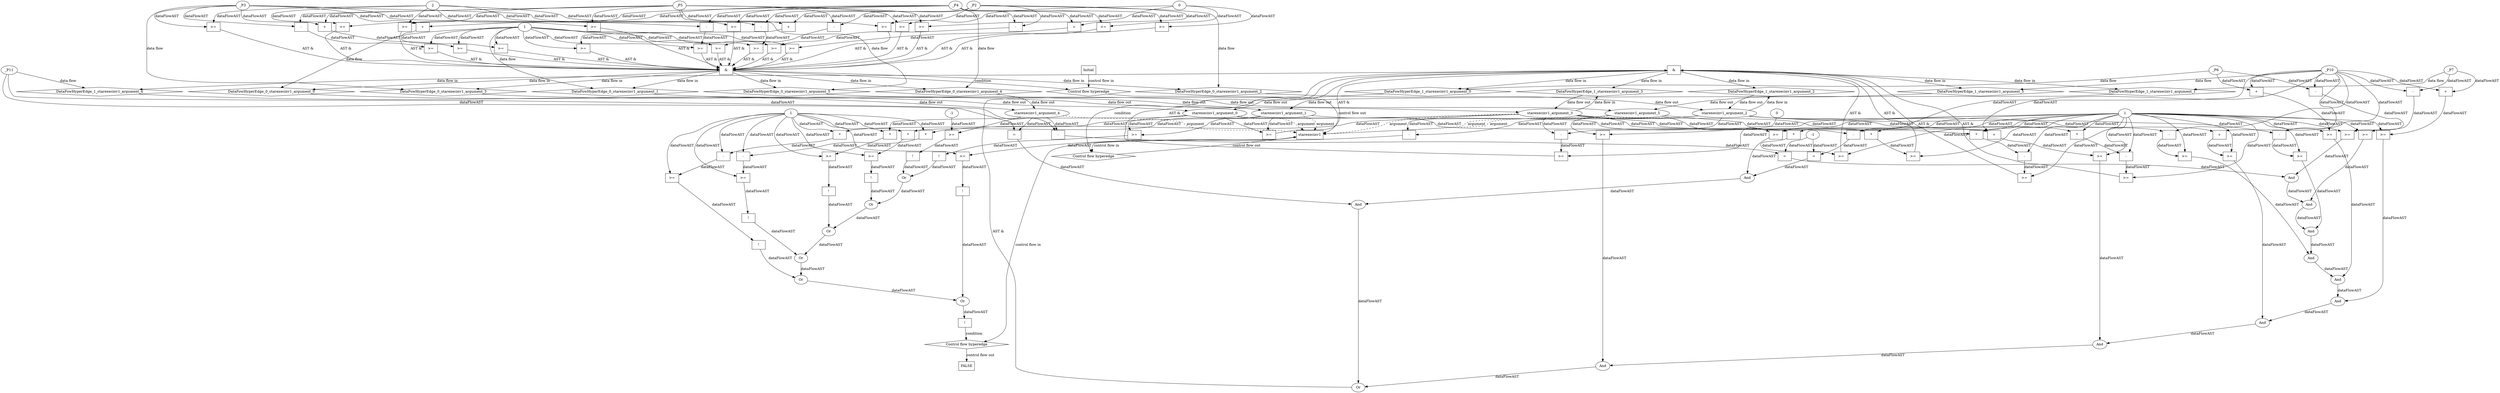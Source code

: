digraph dag {
"starexecinv1" [label="starexecinv1" nodeName="starexecinv1" class=cfn  shape="rect"];
FALSE [label="FALSE" nodeName=FALSE class=cfn  shape="rect"];
Initial [label="Initial" nodeName=Initial class=cfn  shape="rect"];
ControlFowHyperEdge_0 [label="Control flow hyperedge" nodeName=ControlFowHyperEdge_0 class=controlFlowHyperEdge shape="diamond"];
"Initial" -> ControlFowHyperEdge_0 [label="control flow in"]
ControlFowHyperEdge_0 -> "starexecinv1" [label="control flow out"]
ControlFowHyperEdge_1 [label="Control flow hyperedge" nodeName=ControlFowHyperEdge_1 class=controlFlowHyperEdge shape="diamond"];
"starexecinv1" -> ControlFowHyperEdge_1 [label="control flow in"]
ControlFowHyperEdge_1 -> "starexecinv1" [label="control flow out"]
ControlFowHyperEdge_2 [label="Control flow hyperedge" nodeName=ControlFowHyperEdge_2 class=controlFlowHyperEdge shape="diamond"];
"starexecinv1" -> ControlFowHyperEdge_2 [label="control flow in"]
ControlFowHyperEdge_2 -> "FALSE" [label="control flow out"]
"starexecinv1_argument_0" [label="starexecinv1_argument_0" nodeName=argument0 class=argument  head="starexecinv1" shape="oval"];
"starexecinv1_argument_0" -> "starexecinv1"[label="argument" style="dashed"]
"starexecinv1_argument_1" [label="starexecinv1_argument_1" nodeName=argument1 class=argument  head="starexecinv1" shape="oval"];
"starexecinv1_argument_1" -> "starexecinv1"[label="argument" style="dashed"]
"starexecinv1_argument_2" [label="starexecinv1_argument_2" nodeName=argument2 class=argument  head="starexecinv1" shape="oval"];
"starexecinv1_argument_2" -> "starexecinv1"[label="argument" style="dashed"]
"starexecinv1_argument_3" [label="starexecinv1_argument_3" nodeName=argument3 class=argument  head="starexecinv1" shape="oval"];
"starexecinv1_argument_3" -> "starexecinv1"[label="argument" style="dashed"]
"starexecinv1_argument_4" [label="starexecinv1_argument_4" nodeName=argument4 class=argument  head="starexecinv1" shape="oval"];
"starexecinv1_argument_4" -> "starexecinv1"[label="argument" style="dashed"]
"starexecinv1_argument_5" [label="starexecinv1_argument_5" nodeName=argument5 class=argument  head="starexecinv1" shape="oval"];
"starexecinv1_argument_5" -> "starexecinv1"[label="argument" style="dashed"]

"xxxstarexecinv1___Initial_0xxx_and" [label="&" nodeName="xxxstarexecinv1___Initial_0xxx_and" class=Operator shape="rect"];
"xxxstarexecinv1___Initial_0xxxguard12_node_0" [label=">=" nodeName="xxxstarexecinv1___Initial_0xxxguard12_node_0" class=Operator  shape="rect"];
"xxxstarexecinv1___Initial_0xxxdataFlow5_node_0" -> "xxxstarexecinv1___Initial_0xxxguard12_node_0"[label="dataFlowAST"]
"xxxstarexecinv1___Initial_0xxxguard1_node_2" -> "xxxstarexecinv1___Initial_0xxxguard12_node_0"[label="dataFlowAST"]

"xxxstarexecinv1___Initial_0xxxguard12_node_0" -> "xxxstarexecinv1___Initial_0xxx_and" [label="AST &"];
"xxxstarexecinv1___Initial_0xxxguard14_node_0" [label=">=" nodeName="xxxstarexecinv1___Initial_0xxxguard14_node_0" class=Operator  shape="rect"];
"xxxstarexecinv1___Initial_0xxxguard14_node_1" [label="-" nodeName="xxxstarexecinv1___Initial_0xxxguard14_node_1" class= Operator shape="rect"];
"xxxstarexecinv1___Initial_0xxxguard14_node_1" -> "xxxstarexecinv1___Initial_0xxxguard14_node_0"[label="dataFlowAST"]
"xxxstarexecinv1___Initial_0xxxdataFlow_0_node_0" -> "xxxstarexecinv1___Initial_0xxxguard14_node_0"[label="dataFlowAST"]
"xxxstarexecinv1___Initial_0xxxdataFlow1_node_0" -> "xxxstarexecinv1___Initial_0xxxguard14_node_1"[label="dataFlowAST"]
"xxxstarexecinv1___Initial_0xxxdataFlow5_node_0" -> "xxxstarexecinv1___Initial_0xxxguard14_node_1"[label="dataFlowAST"]

"xxxstarexecinv1___Initial_0xxxguard14_node_0" -> "xxxstarexecinv1___Initial_0xxx_and" [label="AST &"];
"xxxstarexecinv1___Initial_0xxxguard6_node_0" [label=">=" nodeName="xxxstarexecinv1___Initial_0xxxguard6_node_0" class=Operator  shape="rect"];
"xxxstarexecinv1___Initial_0xxxdataFlow4_node_0" -> "xxxstarexecinv1___Initial_0xxxguard6_node_0"[label="dataFlowAST"]
"xxxstarexecinv1___Initial_0xxxguard2_node_2" -> "xxxstarexecinv1___Initial_0xxxguard6_node_0"[label="dataFlowAST"]

"xxxstarexecinv1___Initial_0xxxguard6_node_0" -> "xxxstarexecinv1___Initial_0xxx_and" [label="AST &"];
"xxxstarexecinv1___Initial_0xxxguard17_node_0" [label=">=" nodeName="xxxstarexecinv1___Initial_0xxxguard17_node_0" class=Operator  shape="rect"];
"xxxstarexecinv1___Initial_0xxxguard17_node_1" [label="-" nodeName="xxxstarexecinv1___Initial_0xxxguard17_node_1" class= Operator shape="rect"];
"xxxstarexecinv1___Initial_0xxxguard17_node_1" -> "xxxstarexecinv1___Initial_0xxxguard17_node_0"[label="dataFlowAST"]
"xxxstarexecinv1___Initial_0xxxdataFlow_0_node_0" -> "xxxstarexecinv1___Initial_0xxxguard17_node_0"[label="dataFlowAST"]
"xxxstarexecinv1___Initial_0xxxdataFlow5_node_0" -> "xxxstarexecinv1___Initial_0xxxguard17_node_1"[label="dataFlowAST"]
"xxxstarexecinv1___Initial_0xxxdataFlow3_node_0" -> "xxxstarexecinv1___Initial_0xxxguard17_node_1"[label="dataFlowAST"]

"xxxstarexecinv1___Initial_0xxxguard17_node_0" -> "xxxstarexecinv1___Initial_0xxx_and" [label="AST &"];
"xxxstarexecinv1___Initial_0xxxguard10_node_0" [label=">=" nodeName="xxxstarexecinv1___Initial_0xxxguard10_node_0" class=Operator  shape="rect"];
"xxxstarexecinv1___Initial_0xxxdataFlow4_node_0" -> "xxxstarexecinv1___Initial_0xxxguard10_node_0"[label="dataFlowAST"]
"xxxstarexecinv1___Initial_0xxxguard2_node_2" -> "xxxstarexecinv1___Initial_0xxxguard10_node_0"[label="dataFlowAST"]

"xxxstarexecinv1___Initial_0xxxguard10_node_0" -> "xxxstarexecinv1___Initial_0xxx_and" [label="AST &"];
"xxxstarexecinv1___Initial_0xxxguard3_node_0" [label=">=" nodeName="xxxstarexecinv1___Initial_0xxxguard3_node_0" class=Operator  shape="rect"];
"xxxstarexecinv1___Initial_0xxxguard3_node_1" [label="-" nodeName="xxxstarexecinv1___Initial_0xxxguard3_node_1" class= Operator shape="rect"];
"xxxstarexecinv1___Initial_0xxxguard3_node_1" -> "xxxstarexecinv1___Initial_0xxxguard3_node_0"[label="dataFlowAST"]
"xxxstarexecinv1___Initial_0xxxdataFlow_0_node_0" -> "xxxstarexecinv1___Initial_0xxxguard3_node_0"[label="dataFlowAST"]
"xxxstarexecinv1___Initial_0xxxdataFlow4_node_0" -> "xxxstarexecinv1___Initial_0xxxguard3_node_1"[label="dataFlowAST"]
"xxxstarexecinv1___Initial_0xxxdataFlow3_node_0" -> "xxxstarexecinv1___Initial_0xxxguard3_node_1"[label="dataFlowAST"]

"xxxstarexecinv1___Initial_0xxxguard3_node_0" -> "xxxstarexecinv1___Initial_0xxx_and" [label="AST &"];
"xxxstarexecinv1___Initial_0xxxguard5_node_0" [label=">=" nodeName="xxxstarexecinv1___Initial_0xxxguard5_node_0" class=Operator  shape="rect"];
"xxxstarexecinv1___Initial_0xxxdataFlow4_node_0" -> "xxxstarexecinv1___Initial_0xxxguard5_node_0"[label="dataFlowAST"]
"xxxstarexecinv1___Initial_0xxxguard1_node_2" -> "xxxstarexecinv1___Initial_0xxxguard5_node_0"[label="dataFlowAST"]

"xxxstarexecinv1___Initial_0xxxguard5_node_0" -> "xxxstarexecinv1___Initial_0xxx_and" [label="AST &"];
"xxxstarexecinv1___Initial_0xxxguard18_node_0" [label=">=" nodeName="xxxstarexecinv1___Initial_0xxxguard18_node_0" class=Operator  shape="rect"];
"xxxstarexecinv1___Initial_0xxxguard18_node_1" [label="+" nodeName="xxxstarexecinv1___Initial_0xxxguard18_node_1" class= Operator shape="rect"];
"xxxstarexecinv1___Initial_0xxxguard18_node_1" -> "xxxstarexecinv1___Initial_0xxxguard18_node_0"[label="dataFlowAST"]
"xxxstarexecinv1___Initial_0xxxdataFlow_0_node_0" -> "xxxstarexecinv1___Initial_0xxxguard18_node_0"[label="dataFlowAST"]
"xxxstarexecinv1___Initial_0xxxdataFlow1_node_0" -> "xxxstarexecinv1___Initial_0xxxguard18_node_1"[label="dataFlowAST"]
"xxxstarexecinv1___Initial_0xxxdataFlow3_node_0" -> "xxxstarexecinv1___Initial_0xxxguard18_node_1"[label="dataFlowAST"]

"xxxstarexecinv1___Initial_0xxxguard18_node_0" -> "xxxstarexecinv1___Initial_0xxx_and" [label="AST &"];
"xxxstarexecinv1___Initial_0xxxguard9_node_0" [label=">=" nodeName="xxxstarexecinv1___Initial_0xxxguard9_node_0" class=Operator  shape="rect"];
"xxxstarexecinv1___Initial_0xxxguard9_node_1" [label="+" nodeName="xxxstarexecinv1___Initial_0xxxguard9_node_1" class= Operator shape="rect"];
"xxxstarexecinv1___Initial_0xxxguard9_node_1" -> "xxxstarexecinv1___Initial_0xxxguard9_node_0"[label="dataFlowAST"]
"xxxstarexecinv1___Initial_0xxxdataFlow_0_node_0" -> "xxxstarexecinv1___Initial_0xxxguard9_node_0"[label="dataFlowAST"]
"xxxstarexecinv1___Initial_0xxxdataFlow1_node_0" -> "xxxstarexecinv1___Initial_0xxxguard9_node_1"[label="dataFlowAST"]
"xxxstarexecinv1___Initial_0xxxdataFlow5_node_0" -> "xxxstarexecinv1___Initial_0xxxguard9_node_1"[label="dataFlowAST"]

"xxxstarexecinv1___Initial_0xxxguard9_node_0" -> "xxxstarexecinv1___Initial_0xxx_and" [label="AST &"];
"xxxstarexecinv1___Initial_0xxxguard4_node_0" [label=">=" nodeName="xxxstarexecinv1___Initial_0xxxguard4_node_0" class=Operator  shape="rect"];
"xxxstarexecinv1___Initial_0xxxdataFlow1_node_0" -> "xxxstarexecinv1___Initial_0xxxguard4_node_0"[label="dataFlowAST"]
"xxxstarexecinv1___Initial_0xxxguard1_node_2" -> "xxxstarexecinv1___Initial_0xxxguard4_node_0"[label="dataFlowAST"]

"xxxstarexecinv1___Initial_0xxxguard4_node_0" -> "xxxstarexecinv1___Initial_0xxx_and" [label="AST &"];
"xxxstarexecinv1___Initial_0xxxguard16_node_0" [label=">=" nodeName="xxxstarexecinv1___Initial_0xxxguard16_node_0" class=Operator  shape="rect"];
"xxxstarexecinv1___Initial_0xxxguard16_node_1" [label="-" nodeName="xxxstarexecinv1___Initial_0xxxguard16_node_1" class= Operator shape="rect"];
"xxxstarexecinv1___Initial_0xxxguard16_node_1" -> "xxxstarexecinv1___Initial_0xxxguard16_node_0"[label="dataFlowAST"]
"xxxstarexecinv1___Initial_0xxxdataFlow_0_node_0" -> "xxxstarexecinv1___Initial_0xxxguard16_node_0"[label="dataFlowAST"]
"xxxstarexecinv1___Initial_0xxxdataFlow4_node_0" -> "xxxstarexecinv1___Initial_0xxxguard16_node_1"[label="dataFlowAST"]
"xxxstarexecinv1___Initial_0xxxdataFlow5_node_0" -> "xxxstarexecinv1___Initial_0xxxguard16_node_1"[label="dataFlowAST"]

"xxxstarexecinv1___Initial_0xxxguard16_node_0" -> "xxxstarexecinv1___Initial_0xxx_and" [label="AST &"];
"xxxstarexecinv1___Initial_0xxxguard11_node_0" [label=">=" nodeName="xxxstarexecinv1___Initial_0xxxguard11_node_0" class=Operator  shape="rect"];
"xxxstarexecinv1___Initial_0xxxguard11_node_1" [label="-" nodeName="xxxstarexecinv1___Initial_0xxxguard11_node_1" class= Operator shape="rect"];
"xxxstarexecinv1___Initial_0xxxguard11_node_1" -> "xxxstarexecinv1___Initial_0xxxguard11_node_0"[label="dataFlowAST"]
"xxxstarexecinv1___Initial_0xxxdataFlow_0_node_0" -> "xxxstarexecinv1___Initial_0xxxguard11_node_0"[label="dataFlowAST"]
"xxxstarexecinv1___Initial_0xxxdataFlow1_node_0" -> "xxxstarexecinv1___Initial_0xxxguard11_node_1"[label="dataFlowAST"]
"xxxstarexecinv1___Initial_0xxxdataFlow3_node_0" -> "xxxstarexecinv1___Initial_0xxxguard11_node_1"[label="dataFlowAST"]

"xxxstarexecinv1___Initial_0xxxguard11_node_0" -> "xxxstarexecinv1___Initial_0xxx_and" [label="AST &"];
"xxxstarexecinv1___Initial_0xxxguard1_node_0" [label=">=" nodeName="xxxstarexecinv1___Initial_0xxxguard1_node_0" class=Operator  shape="rect"];
"xxxstarexecinv1___Initial_0xxxguard1_node_2" [label="2" nodeName="xxxstarexecinv1___Initial_0xxxguard1_node_2" class=Literal ];
"xxxstarexecinv1___Initial_0xxxdataFlow4_node_0" -> "xxxstarexecinv1___Initial_0xxxguard1_node_0"[label="dataFlowAST"]
"xxxstarexecinv1___Initial_0xxxguard1_node_2" -> "xxxstarexecinv1___Initial_0xxxguard1_node_0"[label="dataFlowAST"]

"xxxstarexecinv1___Initial_0xxxguard1_node_0" -> "xxxstarexecinv1___Initial_0xxx_and" [label="AST &"];
"xxxstarexecinv1___Initial_0xxxguard15_node_0" [label=">=" nodeName="xxxstarexecinv1___Initial_0xxxguard15_node_0" class=Operator  shape="rect"];
"xxxstarexecinv1___Initial_0xxxguard15_node_1" [label="+" nodeName="xxxstarexecinv1___Initial_0xxxguard15_node_1" class= Operator shape="rect"];
"xxxstarexecinv1___Initial_0xxxguard15_node_1" -> "xxxstarexecinv1___Initial_0xxxguard15_node_0"[label="dataFlowAST"]
"xxxstarexecinv1___Initial_0xxxdataFlow_0_node_0" -> "xxxstarexecinv1___Initial_0xxxguard15_node_0"[label="dataFlowAST"]
"xxxstarexecinv1___Initial_0xxxdataFlow4_node_0" -> "xxxstarexecinv1___Initial_0xxxguard15_node_1"[label="dataFlowAST"]
"xxxstarexecinv1___Initial_0xxxdataFlow5_node_0" -> "xxxstarexecinv1___Initial_0xxxguard15_node_1"[label="dataFlowAST"]

"xxxstarexecinv1___Initial_0xxxguard15_node_0" -> "xxxstarexecinv1___Initial_0xxx_and" [label="AST &"];
"xxxstarexecinv1___Initial_0xxxguard13_node_0" [label=">=" nodeName="xxxstarexecinv1___Initial_0xxxguard13_node_0" class=Operator  shape="rect"];
"xxxstarexecinv1___Initial_0xxxdataFlow1_node_0" -> "xxxstarexecinv1___Initial_0xxxguard13_node_0"[label="dataFlowAST"]
"xxxstarexecinv1___Initial_0xxxguard2_node_2" -> "xxxstarexecinv1___Initial_0xxxguard13_node_0"[label="dataFlowAST"]

"xxxstarexecinv1___Initial_0xxxguard13_node_0" -> "xxxstarexecinv1___Initial_0xxx_and" [label="AST &"];
"xxxstarexecinv1___Initial_0xxxguard_0_node_0" [label=">=" nodeName="xxxstarexecinv1___Initial_0xxxguard_0_node_0" class=Operator  shape="rect"];
"xxxstarexecinv1___Initial_0xxxguard_0_node_1" [label="+" nodeName="xxxstarexecinv1___Initial_0xxxguard_0_node_1" class= Operator shape="rect"];
"xxxstarexecinv1___Initial_0xxxguard_0_node_1" -> "xxxstarexecinv1___Initial_0xxxguard_0_node_0"[label="dataFlowAST"]
"xxxstarexecinv1___Initial_0xxxdataFlow_0_node_0" -> "xxxstarexecinv1___Initial_0xxxguard_0_node_0"[label="dataFlowAST"]
"xxxstarexecinv1___Initial_0xxxdataFlow4_node_0" -> "xxxstarexecinv1___Initial_0xxxguard_0_node_1"[label="dataFlowAST"]
"xxxstarexecinv1___Initial_0xxxdataFlow3_node_0" -> "xxxstarexecinv1___Initial_0xxxguard_0_node_1"[label="dataFlowAST"]

"xxxstarexecinv1___Initial_0xxxguard_0_node_0" -> "xxxstarexecinv1___Initial_0xxx_and" [label="AST &"];
"xxxstarexecinv1___Initial_0xxxguard7_node_0" [label=">=" nodeName="xxxstarexecinv1___Initial_0xxxguard7_node_0" class=Operator  shape="rect"];
"xxxstarexecinv1___Initial_0xxxdataFlow1_node_0" -> "xxxstarexecinv1___Initial_0xxxguard7_node_0"[label="dataFlowAST"]
"xxxstarexecinv1___Initial_0xxxguard1_node_2" -> "xxxstarexecinv1___Initial_0xxxguard7_node_0"[label="dataFlowAST"]

"xxxstarexecinv1___Initial_0xxxguard7_node_0" -> "xxxstarexecinv1___Initial_0xxx_and" [label="AST &"];
"xxxstarexecinv1___Initial_0xxxguard2_node_0" [label=">=" nodeName="xxxstarexecinv1___Initial_0xxxguard2_node_0" class=Operator  shape="rect"];
"xxxstarexecinv1___Initial_0xxxguard2_node_2" [label="0" nodeName="xxxstarexecinv1___Initial_0xxxguard2_node_2" class=Literal ];
"xxxstarexecinv1___Initial_0xxxdataFlow1_node_0" -> "xxxstarexecinv1___Initial_0xxxguard2_node_0"[label="dataFlowAST"]
"xxxstarexecinv1___Initial_0xxxguard2_node_2" -> "xxxstarexecinv1___Initial_0xxxguard2_node_0"[label="dataFlowAST"]

"xxxstarexecinv1___Initial_0xxxguard2_node_0" -> "xxxstarexecinv1___Initial_0xxx_and" [label="AST &"];
"xxxstarexecinv1___Initial_0xxxguard8_node_0" [label=">=" nodeName="xxxstarexecinv1___Initial_0xxxguard8_node_0" class=Operator  shape="rect"];
"xxxstarexecinv1___Initial_0xxxdataFlow3_node_0" -> "xxxstarexecinv1___Initial_0xxxguard8_node_0"[label="dataFlowAST"]
"xxxstarexecinv1___Initial_0xxxguard1_node_2" -> "xxxstarexecinv1___Initial_0xxxguard8_node_0"[label="dataFlowAST"]

"xxxstarexecinv1___Initial_0xxxguard8_node_0" -> "xxxstarexecinv1___Initial_0xxx_and" [label="AST &"];
"xxxstarexecinv1___Initial_0xxx_and" -> "ControlFowHyperEdge_0" [label="condition"];
"xxxstarexecinv1___Initial_0xxxdataFlow_0_node_0" [label="1" nodeName="xxxstarexecinv1___Initial_0xxxdataFlow_0_node_0" class=Literal ];

"xxxstarexecinv1___Initial_0xxxdataFlow_0_node_0" -> "DataFowHyperEdge_0_starexecinv1_argument_0" [label="data flow"];
"xxxstarexecinv1___Initial_0xxxdataFlow1_node_0" [label="_P5" nodeName="xxxstarexecinv1___Initial_0xxxdataFlow1_node_0" class=Constant ];

"xxxstarexecinv1___Initial_0xxxdataFlow1_node_0" -> "DataFowHyperEdge_0_starexecinv1_argument_5" [label="data flow"];

"xxxstarexecinv1___Initial_0xxxdataFlow_0_node_0" -> "DataFowHyperEdge_0_starexecinv1_argument_1" [label="data flow"];
"xxxstarexecinv1___Initial_0xxxdataFlow3_node_0" [label="_P2" nodeName="xxxstarexecinv1___Initial_0xxxdataFlow3_node_0" class=Constant ];

"xxxstarexecinv1___Initial_0xxxdataFlow3_node_0" -> "DataFowHyperEdge_0_starexecinv1_argument_2" [label="data flow"];
"xxxstarexecinv1___Initial_0xxxdataFlow4_node_0" [label="_P4" nodeName="xxxstarexecinv1___Initial_0xxxdataFlow4_node_0" class=Constant ];

"xxxstarexecinv1___Initial_0xxxdataFlow4_node_0" -> "DataFowHyperEdge_0_starexecinv1_argument_4" [label="data flow"];
"xxxstarexecinv1___Initial_0xxxdataFlow5_node_0" [label="_P3" nodeName="xxxstarexecinv1___Initial_0xxxdataFlow5_node_0" class=Constant ];

"xxxstarexecinv1___Initial_0xxxdataFlow5_node_0" -> "DataFowHyperEdge_0_starexecinv1_argument_3" [label="data flow"];
"xxxstarexecinv1___starexecinv1_1xxx_and" [label="&" nodeName="xxxstarexecinv1___starexecinv1_1xxx_and" class=Operator shape="rect"];
"xxxstarexecinv1___starexecinv1_1xxxguard6_node_0" [label=">=" nodeName="xxxstarexecinv1___starexecinv1_1xxxguard6_node_0" class=Operator  shape="rect"];
"xxxstarexecinv1___starexecinv1_1xxxguard6_node_1" [label="*" nodeName="xxxstarexecinv1___starexecinv1_1xxxguard6_node_1" class=Operator  shape="rect"];
"xxxstarexecinv1___starexecinv1_1xxxguard_0_node_3" [label="1" nodeName="xxxstarexecinv1___starexecinv1_1xxxguard_0_node_3" class=Coeff ];
"xxxstarexecinv1___starexecinv1_1xxxguard6_node_1" -> "xxxstarexecinv1___starexecinv1_1xxxguard6_node_0"[label="dataFlowAST"]
"xxxstarexecinv1___starexecinv1_1xxxguard_0_node_3" -> "xxxstarexecinv1___starexecinv1_1xxxguard6_node_0"[label="dataFlowAST"]
"xxxstarexecinv1___starexecinv1_1xxxguard_0_node_3" -> "xxxstarexecinv1___starexecinv1_1xxxguard6_node_1"[label="dataFlowAST"]
"starexecinv1_argument_1" -> "xxxstarexecinv1___starexecinv1_1xxxguard6_node_1"[label="dataFlowAST"]

"xxxstarexecinv1___starexecinv1_1xxxguard6_node_0" -> "xxxstarexecinv1___starexecinv1_1xxx_and" [label="AST &"];
"xxxstarexecinv1___starexecinv1_1xxxguard_0_node_0" [label=">=" nodeName="xxxstarexecinv1___starexecinv1_1xxxguard_0_node_0" class=Operator  shape="rect"];
"xxxstarexecinv1___starexecinv1_1xxxguard_0_node_1" [label="-" nodeName="xxxstarexecinv1___starexecinv1_1xxxguard_0_node_1" class= Operator shape="rect"];
"xxxstarexecinv1___starexecinv1_1xxxguard_0_node_2" [label="*" nodeName="xxxstarexecinv1___starexecinv1_1xxxguard_0_node_2" class=Operator  shape="rect"];
"xxxstarexecinv1___starexecinv1_1xxxguard_0_node_3" [label="1" nodeName="xxxstarexecinv1___starexecinv1_1xxxguard_0_node_3" class=Coeff ];
"xxxstarexecinv1___starexecinv1_1xxxguard_0_node_3" [label="1" nodeName="xxxstarexecinv1___starexecinv1_1xxxguard_0_node_3" class=Literal ];
"xxxstarexecinv1___starexecinv1_1xxxguard_0_node_1" -> "xxxstarexecinv1___starexecinv1_1xxxguard_0_node_0"[label="dataFlowAST"]
"xxxstarexecinv1___starexecinv1_1xxxguard_0_node_3" -> "xxxstarexecinv1___starexecinv1_1xxxguard_0_node_0"[label="dataFlowAST"]
"xxxstarexecinv1___starexecinv1_1xxxguard_0_node_2" -> "xxxstarexecinv1___starexecinv1_1xxxguard_0_node_1"[label="dataFlowAST"]
"xxxstarexecinv1___starexecinv1_1xxxguard_0_node_3" -> "xxxstarexecinv1___starexecinv1_1xxxguard_0_node_1"[label="dataFlowAST"]
"xxxstarexecinv1___starexecinv1_1xxxguard_0_node_3" -> "xxxstarexecinv1___starexecinv1_1xxxguard_0_node_2"[label="dataFlowAST"]
"starexecinv1_argument_2" -> "xxxstarexecinv1___starexecinv1_1xxxguard_0_node_2"[label="dataFlowAST"]

"xxxstarexecinv1___starexecinv1_1xxxguard_0_node_0" -> "xxxstarexecinv1___starexecinv1_1xxx_and" [label="AST &"];
"xxxstarexecinv1___starexecinv1_1xxxguard1_node_0" [label=">=" nodeName="xxxstarexecinv1___starexecinv1_1xxxguard1_node_0" class=Operator  shape="rect"];
"xxxstarexecinv1___starexecinv1_1xxxguard1_node_1" [label="-" nodeName="xxxstarexecinv1___starexecinv1_1xxxguard1_node_1" class= Operator shape="rect"];
"xxxstarexecinv1___starexecinv1_1xxxguard1_node_2" [label="*" nodeName="xxxstarexecinv1___starexecinv1_1xxxguard1_node_2" class=Operator  shape="rect"];
"xxxstarexecinv1___starexecinv1_1xxxguard_0_node_3" [label="1" nodeName="xxxstarexecinv1___starexecinv1_1xxxguard_0_node_3" class=Coeff ];
"xxxstarexecinv1___starexecinv1_1xxxguard1_node_1" -> "xxxstarexecinv1___starexecinv1_1xxxguard1_node_0"[label="dataFlowAST"]
"xxxstarexecinv1___starexecinv1_1xxxguard_0_node_3" -> "xxxstarexecinv1___starexecinv1_1xxxguard1_node_0"[label="dataFlowAST"]
"xxxstarexecinv1___starexecinv1_1xxxguard1_node_2" -> "xxxstarexecinv1___starexecinv1_1xxxguard1_node_1"[label="dataFlowAST"]
"xxxstarexecinv1___starexecinv1_1xxxguard_0_node_3" -> "xxxstarexecinv1___starexecinv1_1xxxguard1_node_1"[label="dataFlowAST"]
"xxxstarexecinv1___starexecinv1_1xxxguard_0_node_3" -> "xxxstarexecinv1___starexecinv1_1xxxguard1_node_2"[label="dataFlowAST"]
"starexecinv1_argument_3" -> "xxxstarexecinv1___starexecinv1_1xxxguard1_node_2"[label="dataFlowAST"]

"xxxstarexecinv1___starexecinv1_1xxxguard1_node_0" -> "xxxstarexecinv1___starexecinv1_1xxx_and" [label="AST &"];
"xxxstarexecinv1___starexecinv1_1xxxguard5_node_0" [label=">=" nodeName="xxxstarexecinv1___starexecinv1_1xxxguard5_node_0" class=Operator  shape="rect"];
"xxxstarexecinv1___starexecinv1_1xxxguard5_node_1" [label="-" nodeName="xxxstarexecinv1___starexecinv1_1xxxguard5_node_1" class= Operator shape="rect"];
"xxxstarexecinv1___starexecinv1_1xxxguard5_node_1" -> "xxxstarexecinv1___starexecinv1_1xxxguard5_node_0"[label="dataFlowAST"]
"xxxstarexecinv1___starexecinv1_1xxxguard_0_node_3" -> "xxxstarexecinv1___starexecinv1_1xxxguard5_node_0"[label="dataFlowAST"]
"starexecinv1_argument_3" -> "xxxstarexecinv1___starexecinv1_1xxxguard5_node_1"[label="dataFlowAST"]
"starexecinv1_argument_2" -> "xxxstarexecinv1___starexecinv1_1xxxguard5_node_1"[label="dataFlowAST"]

"xxxstarexecinv1___starexecinv1_1xxxguard5_node_0" -> "xxxstarexecinv1___starexecinv1_1xxx_and" [label="AST &"];
"xxxstarexecinv1___starexecinv1_1xxxguard2_node_0" [label=">=" nodeName="xxxstarexecinv1___starexecinv1_1xxxguard2_node_0" class=Operator  shape="rect"];
"xxxstarexecinv1___starexecinv1_1xxxguard2_node_1" [label="*" nodeName="xxxstarexecinv1___starexecinv1_1xxxguard2_node_1" class=Operator  shape="rect"];
"xxxstarexecinv1___starexecinv1_1xxxguard_0_node_3" [label="1" nodeName="xxxstarexecinv1___starexecinv1_1xxxguard_0_node_3" class=Coeff ];
"xxxstarexecinv1___starexecinv1_1xxxguard2_node_1" -> "xxxstarexecinv1___starexecinv1_1xxxguard2_node_0"[label="dataFlowAST"]
"xxxstarexecinv1___starexecinv1_1xxxguard_0_node_3" -> "xxxstarexecinv1___starexecinv1_1xxxguard2_node_0"[label="dataFlowAST"]
"xxxstarexecinv1___starexecinv1_1xxxguard_0_node_3" -> "xxxstarexecinv1___starexecinv1_1xxxguard2_node_1"[label="dataFlowAST"]
"starexecinv1_argument_0" -> "xxxstarexecinv1___starexecinv1_1xxxguard2_node_1"[label="dataFlowAST"]

"xxxstarexecinv1___starexecinv1_1xxxguard2_node_0" -> "xxxstarexecinv1___starexecinv1_1xxx_and" [label="AST &"];
"xxxstarexecinv1___starexecinv1_1xxxguard4_node_0" [label="Or" nodeName="xxxstarexecinv1___starexecinv1_1xxxguard4_node_0" class=Operator ];
"xxxstarexecinv1___starexecinv1_1xxxguard4_node_1" [label="And" nodeName="xxxstarexecinv1___starexecinv1_1xxxguard4_node_1" class=Operator ];
"xxxstarexecinv1___starexecinv1_1xxxguard4_node_2" [label="And" nodeName="xxxstarexecinv1___starexecinv1_1xxxguard4_node_2" class=Operator ];
"xxxstarexecinv1___starexecinv1_1xxxguard4_node_3" [label="=" nodeName="xxxstarexecinv1___starexecinv1_1xxxguard4_node_3" class=Operator  shape="rect"];
"xxxstarexecinv1___starexecinv1_1xxxguard4_node_4" [label="-" nodeName="xxxstarexecinv1___starexecinv1_1xxxguard4_node_4" class= Operator shape="rect"];
"xxxstarexecinv1___starexecinv1_1xxxguard4_node_7" [label="-1" nodeName="xxxstarexecinv1___starexecinv1_1xxxguard4_node_7" class=Literal ];
"xxxstarexecinv1___starexecinv1_1xxxguard4_node_8" [label=">=" nodeName="xxxstarexecinv1___starexecinv1_1xxxguard4_node_8" class=Operator  shape="rect"];
"xxxstarexecinv1___starexecinv1_1xxxguard4_node_11" [label="=" nodeName="xxxstarexecinv1___starexecinv1_1xxxguard4_node_11" class=Operator  shape="rect"];
"xxxstarexecinv1___starexecinv1_1xxxguard4_node_14" [label="And" nodeName="xxxstarexecinv1___starexecinv1_1xxxguard4_node_14" class=Operator ];
"xxxstarexecinv1___starexecinv1_1xxxguard4_node_15" [label="And" nodeName="xxxstarexecinv1___starexecinv1_1xxxguard4_node_15" class=Operator ];
"xxxstarexecinv1___starexecinv1_1xxxguard4_node_16" [label="And" nodeName="xxxstarexecinv1___starexecinv1_1xxxguard4_node_16" class=Operator ];
"xxxstarexecinv1___starexecinv1_1xxxguard4_node_17" [label="And" nodeName="xxxstarexecinv1___starexecinv1_1xxxguard4_node_17" class=Operator ];
"xxxstarexecinv1___starexecinv1_1xxxguard4_node_18" [label="And" nodeName="xxxstarexecinv1___starexecinv1_1xxxguard4_node_18" class=Operator ];
"xxxstarexecinv1___starexecinv1_1xxxguard4_node_19" [label="And" nodeName="xxxstarexecinv1___starexecinv1_1xxxguard4_node_19" class=Operator ];
"xxxstarexecinv1___starexecinv1_1xxxguard4_node_20" [label="And" nodeName="xxxstarexecinv1___starexecinv1_1xxxguard4_node_20" class=Operator ];
"xxxstarexecinv1___starexecinv1_1xxxguard4_node_21" [label="And" nodeName="xxxstarexecinv1___starexecinv1_1xxxguard4_node_21" class=Operator ];
"xxxstarexecinv1___starexecinv1_1xxxguard4_node_22" [label="And" nodeName="xxxstarexecinv1___starexecinv1_1xxxguard4_node_22" class=Operator ];
"xxxstarexecinv1___starexecinv1_1xxxguard4_node_23" [label="=" nodeName="xxxstarexecinv1___starexecinv1_1xxxguard4_node_23" class=Operator  shape="rect"];
"xxxstarexecinv1___starexecinv1_1xxxguard4_node_24" [label="-" nodeName="xxxstarexecinv1___starexecinv1_1xxxguard4_node_24" class= Operator shape="rect"];
"xxxstarexecinv1___starexecinv1_1xxxguard4_node_28" [label=">=" nodeName="xxxstarexecinv1___starexecinv1_1xxxguard4_node_28" class=Operator  shape="rect"];
"xxxstarexecinv1___starexecinv1_1xxxguard4_node_29" [label="-" nodeName="xxxstarexecinv1___starexecinv1_1xxxguard4_node_29" class= Operator shape="rect"];
"xxxstarexecinv1___starexecinv1_1xxxguard4_node_33" [label=">=" nodeName="xxxstarexecinv1___starexecinv1_1xxxguard4_node_33" class=Operator  shape="rect"];
"xxxstarexecinv1___starexecinv1_1xxxguard4_node_34" [label="-" nodeName="xxxstarexecinv1___starexecinv1_1xxxguard4_node_34" class= Operator shape="rect"];
"xxxstarexecinv1___starexecinv1_1xxxguard4_node_38" [label=">=" nodeName="xxxstarexecinv1___starexecinv1_1xxxguard4_node_38" class=Operator  shape="rect"];
"xxxstarexecinv1___starexecinv1_1xxxguard4_node_39" [label="-" nodeName="xxxstarexecinv1___starexecinv1_1xxxguard4_node_39" class= Operator shape="rect"];
"xxxstarexecinv1___starexecinv1_1xxxguard4_node_43" [label=">=" nodeName="xxxstarexecinv1___starexecinv1_1xxxguard4_node_43" class=Operator  shape="rect"];
"xxxstarexecinv1___starexecinv1_1xxxguard4_node_44" [label="-" nodeName="xxxstarexecinv1___starexecinv1_1xxxguard4_node_44" class= Operator shape="rect"];
"xxxstarexecinv1___starexecinv1_1xxxguard4_node_48" [label=">=" nodeName="xxxstarexecinv1___starexecinv1_1xxxguard4_node_48" class=Operator  shape="rect"];
"xxxstarexecinv1___starexecinv1_1xxxguard4_node_49" [label="+" nodeName="xxxstarexecinv1___starexecinv1_1xxxguard4_node_49" class= Operator shape="rect"];
"xxxstarexecinv1___starexecinv1_1xxxguard4_node_53" [label=">=" nodeName="xxxstarexecinv1___starexecinv1_1xxxguard4_node_53" class=Operator  shape="rect"];
"xxxstarexecinv1___starexecinv1_1xxxguard4_node_54" [label="+" nodeName="xxxstarexecinv1___starexecinv1_1xxxguard4_node_54" class= Operator shape="rect"];
"xxxstarexecinv1___starexecinv1_1xxxguard4_node_58" [label=">=" nodeName="xxxstarexecinv1___starexecinv1_1xxxguard4_node_58" class=Operator  shape="rect"];
"xxxstarexecinv1___starexecinv1_1xxxguard4_node_59" [label="+" nodeName="xxxstarexecinv1___starexecinv1_1xxxguard4_node_59" class= Operator shape="rect"];
"xxxstarexecinv1___starexecinv1_1xxxguard4_node_63" [label=">=" nodeName="xxxstarexecinv1___starexecinv1_1xxxguard4_node_63" class=Operator  shape="rect"];
"xxxstarexecinv1___starexecinv1_1xxxguard4_node_64" [label="+" nodeName="xxxstarexecinv1___starexecinv1_1xxxguard4_node_64" class= Operator shape="rect"];
"xxxstarexecinv1___starexecinv1_1xxxguard4_node_68" [label=">=" nodeName="xxxstarexecinv1___starexecinv1_1xxxguard4_node_68" class=Operator  shape="rect"];
"xxxstarexecinv1___starexecinv1_1xxxguard4_node_69" [label="0" nodeName="xxxstarexecinv1___starexecinv1_1xxxguard4_node_69" class=Literal ];
"xxxstarexecinv1___starexecinv1_1xxxguard4_node_1" -> "xxxstarexecinv1___starexecinv1_1xxxguard4_node_0"[label="dataFlowAST"]
"xxxstarexecinv1___starexecinv1_1xxxguard4_node_14" -> "xxxstarexecinv1___starexecinv1_1xxxguard4_node_0"[label="dataFlowAST"]
"xxxstarexecinv1___starexecinv1_1xxxguard4_node_2" -> "xxxstarexecinv1___starexecinv1_1xxxguard4_node_1"[label="dataFlowAST"]
"xxxstarexecinv1___starexecinv1_1xxxguard4_node_11" -> "xxxstarexecinv1___starexecinv1_1xxxguard4_node_1"[label="dataFlowAST"]
"xxxstarexecinv1___starexecinv1_1xxxguard4_node_3" -> "xxxstarexecinv1___starexecinv1_1xxxguard4_node_2"[label="dataFlowAST"]
"xxxstarexecinv1___starexecinv1_1xxxguard4_node_8" -> "xxxstarexecinv1___starexecinv1_1xxxguard4_node_2"[label="dataFlowAST"]
"xxxstarexecinv1___starexecinv1_1xxxguard4_node_4" -> "xxxstarexecinv1___starexecinv1_1xxxguard4_node_3"[label="dataFlowAST"]
"xxxstarexecinv1___starexecinv1_1xxxguard4_node_7" -> "xxxstarexecinv1___starexecinv1_1xxxguard4_node_3"[label="dataFlowAST"]
"xxxstarexecinv1___starexecinv1_1xxxdataFlow3_node_0" -> "xxxstarexecinv1___starexecinv1_1xxxguard4_node_4"[label="dataFlowAST"]
"starexecinv1_argument_5" -> "xxxstarexecinv1___starexecinv1_1xxxguard4_node_4"[label="dataFlowAST"]
"starexecinv1_argument_5" -> "xxxstarexecinv1___starexecinv1_1xxxguard4_node_8"[label="dataFlowAST"]
"xxxstarexecinv1___starexecinv1_1xxxguard_0_node_3" -> "xxxstarexecinv1___starexecinv1_1xxxguard4_node_8"[label="dataFlowAST"]
"xxxstarexecinv1___starexecinv1_1xxxdataFlow2_node_0" -> "xxxstarexecinv1___starexecinv1_1xxxguard4_node_11"[label="dataFlowAST"]
"starexecinv1_argument_4" -> "xxxstarexecinv1___starexecinv1_1xxxguard4_node_11"[label="dataFlowAST"]
"xxxstarexecinv1___starexecinv1_1xxxguard4_node_15" -> "xxxstarexecinv1___starexecinv1_1xxxguard4_node_14"[label="dataFlowAST"]
"xxxstarexecinv1___starexecinv1_1xxxguard4_node_68" -> "xxxstarexecinv1___starexecinv1_1xxxguard4_node_14"[label="dataFlowAST"]
"xxxstarexecinv1___starexecinv1_1xxxguard4_node_16" -> "xxxstarexecinv1___starexecinv1_1xxxguard4_node_15"[label="dataFlowAST"]
"xxxstarexecinv1___starexecinv1_1xxxguard4_node_63" -> "xxxstarexecinv1___starexecinv1_1xxxguard4_node_15"[label="dataFlowAST"]
"xxxstarexecinv1___starexecinv1_1xxxguard4_node_17" -> "xxxstarexecinv1___starexecinv1_1xxxguard4_node_16"[label="dataFlowAST"]
"xxxstarexecinv1___starexecinv1_1xxxguard4_node_58" -> "xxxstarexecinv1___starexecinv1_1xxxguard4_node_16"[label="dataFlowAST"]
"xxxstarexecinv1___starexecinv1_1xxxguard4_node_18" -> "xxxstarexecinv1___starexecinv1_1xxxguard4_node_17"[label="dataFlowAST"]
"xxxstarexecinv1___starexecinv1_1xxxguard4_node_53" -> "xxxstarexecinv1___starexecinv1_1xxxguard4_node_17"[label="dataFlowAST"]
"xxxstarexecinv1___starexecinv1_1xxxguard4_node_19" -> "xxxstarexecinv1___starexecinv1_1xxxguard4_node_18"[label="dataFlowAST"]
"xxxstarexecinv1___starexecinv1_1xxxguard4_node_48" -> "xxxstarexecinv1___starexecinv1_1xxxguard4_node_18"[label="dataFlowAST"]
"xxxstarexecinv1___starexecinv1_1xxxguard4_node_20" -> "xxxstarexecinv1___starexecinv1_1xxxguard4_node_19"[label="dataFlowAST"]
"xxxstarexecinv1___starexecinv1_1xxxguard4_node_43" -> "xxxstarexecinv1___starexecinv1_1xxxguard4_node_19"[label="dataFlowAST"]
"xxxstarexecinv1___starexecinv1_1xxxguard4_node_21" -> "xxxstarexecinv1___starexecinv1_1xxxguard4_node_20"[label="dataFlowAST"]
"xxxstarexecinv1___starexecinv1_1xxxguard4_node_38" -> "xxxstarexecinv1___starexecinv1_1xxxguard4_node_20"[label="dataFlowAST"]
"xxxstarexecinv1___starexecinv1_1xxxguard4_node_22" -> "xxxstarexecinv1___starexecinv1_1xxxguard4_node_21"[label="dataFlowAST"]
"xxxstarexecinv1___starexecinv1_1xxxguard4_node_33" -> "xxxstarexecinv1___starexecinv1_1xxxguard4_node_21"[label="dataFlowAST"]
"xxxstarexecinv1___starexecinv1_1xxxguard4_node_23" -> "xxxstarexecinv1___starexecinv1_1xxxguard4_node_22"[label="dataFlowAST"]
"xxxstarexecinv1___starexecinv1_1xxxguard4_node_28" -> "xxxstarexecinv1___starexecinv1_1xxxguard4_node_22"[label="dataFlowAST"]
"xxxstarexecinv1___starexecinv1_1xxxguard4_node_24" -> "xxxstarexecinv1___starexecinv1_1xxxguard4_node_23"[label="dataFlowAST"]
"xxxstarexecinv1___starexecinv1_1xxxguard4_node_7" -> "xxxstarexecinv1___starexecinv1_1xxxguard4_node_23"[label="dataFlowAST"]
"xxxstarexecinv1___starexecinv1_1xxxdataFlow2_node_0" -> "xxxstarexecinv1___starexecinv1_1xxxguard4_node_24"[label="dataFlowAST"]
"starexecinv1_argument_4" -> "xxxstarexecinv1___starexecinv1_1xxxguard4_node_24"[label="dataFlowAST"]
"xxxstarexecinv1___starexecinv1_1xxxguard4_node_29" -> "xxxstarexecinv1___starexecinv1_1xxxguard4_node_28"[label="dataFlowAST"]
"xxxstarexecinv1___starexecinv1_1xxxguard_0_node_3" -> "xxxstarexecinv1___starexecinv1_1xxxguard4_node_28"[label="dataFlowAST"]
"xxxstarexecinv1___starexecinv1_1xxxdataFlow3_node_0" -> "xxxstarexecinv1___starexecinv1_1xxxguard4_node_29"[label="dataFlowAST"]
"xxxstarexecinv1___starexecinv1_1xxxdataFlow_0_node_0" -> "xxxstarexecinv1___starexecinv1_1xxxguard4_node_29"[label="dataFlowAST"]
"xxxstarexecinv1___starexecinv1_1xxxguard4_node_34" -> "xxxstarexecinv1___starexecinv1_1xxxguard4_node_33"[label="dataFlowAST"]
"xxxstarexecinv1___starexecinv1_1xxxguard_0_node_3" -> "xxxstarexecinv1___starexecinv1_1xxxguard4_node_33"[label="dataFlowAST"]
"xxxstarexecinv1___starexecinv1_1xxxdataFlow3_node_0" -> "xxxstarexecinv1___starexecinv1_1xxxguard4_node_34"[label="dataFlowAST"]
"xxxstarexecinv1___starexecinv1_1xxxdataFlow1_node_0" -> "xxxstarexecinv1___starexecinv1_1xxxguard4_node_34"[label="dataFlowAST"]
"xxxstarexecinv1___starexecinv1_1xxxguard4_node_39" -> "xxxstarexecinv1___starexecinv1_1xxxguard4_node_38"[label="dataFlowAST"]
"xxxstarexecinv1___starexecinv1_1xxxguard_0_node_3" -> "xxxstarexecinv1___starexecinv1_1xxxguard4_node_38"[label="dataFlowAST"]
"xxxstarexecinv1___starexecinv1_1xxxdataFlow3_node_0" -> "xxxstarexecinv1___starexecinv1_1xxxguard4_node_39"[label="dataFlowAST"]
"starexecinv1_argument_2" -> "xxxstarexecinv1___starexecinv1_1xxxguard4_node_39"[label="dataFlowAST"]
"xxxstarexecinv1___starexecinv1_1xxxguard4_node_44" -> "xxxstarexecinv1___starexecinv1_1xxxguard4_node_43"[label="dataFlowAST"]
"xxxstarexecinv1___starexecinv1_1xxxguard_0_node_3" -> "xxxstarexecinv1___starexecinv1_1xxxguard4_node_43"[label="dataFlowAST"]
"xxxstarexecinv1___starexecinv1_1xxxdataFlow3_node_0" -> "xxxstarexecinv1___starexecinv1_1xxxguard4_node_44"[label="dataFlowAST"]
"starexecinv1_argument_3" -> "xxxstarexecinv1___starexecinv1_1xxxguard4_node_44"[label="dataFlowAST"]
"xxxstarexecinv1___starexecinv1_1xxxguard4_node_49" -> "xxxstarexecinv1___starexecinv1_1xxxguard4_node_48"[label="dataFlowAST"]
"xxxstarexecinv1___starexecinv1_1xxxguard_0_node_3" -> "xxxstarexecinv1___starexecinv1_1xxxguard4_node_48"[label="dataFlowAST"]
"xxxstarexecinv1___starexecinv1_1xxxdataFlow3_node_0" -> "xxxstarexecinv1___starexecinv1_1xxxguard4_node_49"[label="dataFlowAST"]
"xxxstarexecinv1___starexecinv1_1xxxdataFlow_0_node_0" -> "xxxstarexecinv1___starexecinv1_1xxxguard4_node_49"[label="dataFlowAST"]
"xxxstarexecinv1___starexecinv1_1xxxguard4_node_54" -> "xxxstarexecinv1___starexecinv1_1xxxguard4_node_53"[label="dataFlowAST"]
"xxxstarexecinv1___starexecinv1_1xxxguard_0_node_3" -> "xxxstarexecinv1___starexecinv1_1xxxguard4_node_53"[label="dataFlowAST"]
"xxxstarexecinv1___starexecinv1_1xxxdataFlow3_node_0" -> "xxxstarexecinv1___starexecinv1_1xxxguard4_node_54"[label="dataFlowAST"]
"xxxstarexecinv1___starexecinv1_1xxxdataFlow1_node_0" -> "xxxstarexecinv1___starexecinv1_1xxxguard4_node_54"[label="dataFlowAST"]
"xxxstarexecinv1___starexecinv1_1xxxguard4_node_59" -> "xxxstarexecinv1___starexecinv1_1xxxguard4_node_58"[label="dataFlowAST"]
"xxxstarexecinv1___starexecinv1_1xxxguard_0_node_3" -> "xxxstarexecinv1___starexecinv1_1xxxguard4_node_58"[label="dataFlowAST"]
"xxxstarexecinv1___starexecinv1_1xxxdataFlow3_node_0" -> "xxxstarexecinv1___starexecinv1_1xxxguard4_node_59"[label="dataFlowAST"]
"starexecinv1_argument_2" -> "xxxstarexecinv1___starexecinv1_1xxxguard4_node_59"[label="dataFlowAST"]
"xxxstarexecinv1___starexecinv1_1xxxguard4_node_64" -> "xxxstarexecinv1___starexecinv1_1xxxguard4_node_63"[label="dataFlowAST"]
"xxxstarexecinv1___starexecinv1_1xxxguard_0_node_3" -> "xxxstarexecinv1___starexecinv1_1xxxguard4_node_63"[label="dataFlowAST"]
"xxxstarexecinv1___starexecinv1_1xxxdataFlow3_node_0" -> "xxxstarexecinv1___starexecinv1_1xxxguard4_node_64"[label="dataFlowAST"]
"starexecinv1_argument_3" -> "xxxstarexecinv1___starexecinv1_1xxxguard4_node_64"[label="dataFlowAST"]
"xxxstarexecinv1___starexecinv1_1xxxguard4_node_69" -> "xxxstarexecinv1___starexecinv1_1xxxguard4_node_68"[label="dataFlowAST"]
"starexecinv1_argument_5" -> "xxxstarexecinv1___starexecinv1_1xxxguard4_node_68"[label="dataFlowAST"]

"xxxstarexecinv1___starexecinv1_1xxxguard4_node_0" -> "xxxstarexecinv1___starexecinv1_1xxx_and" [label="AST &"];
"xxxstarexecinv1___starexecinv1_1xxxguard3_node_0" [label=">=" nodeName="xxxstarexecinv1___starexecinv1_1xxxguard3_node_0" class=Operator  shape="rect"];
"starexecinv1_argument_0" -> "xxxstarexecinv1___starexecinv1_1xxxguard3_node_0"[label="dataFlowAST"]
"starexecinv1_argument_1" -> "xxxstarexecinv1___starexecinv1_1xxxguard3_node_0"[label="dataFlowAST"]

"xxxstarexecinv1___starexecinv1_1xxxguard3_node_0" -> "xxxstarexecinv1___starexecinv1_1xxx_and" [label="AST &"];
"xxxstarexecinv1___starexecinv1_1xxx_and" -> "ControlFowHyperEdge_1" [label="condition"];
"xxxstarexecinv1___starexecinv1_1xxxdataFlow_0_node_0" [label="_P6" nodeName="xxxstarexecinv1___starexecinv1_1xxxdataFlow_0_node_0" class=Constant ];

"xxxstarexecinv1___starexecinv1_1xxxdataFlow_0_node_0" -> "DataFowHyperEdge_1_starexecinv1_argument_0" [label="data flow"];
"xxxstarexecinv1___starexecinv1_1xxxdataFlow1_node_0" [label="_P7" nodeName="xxxstarexecinv1___starexecinv1_1xxxdataFlow1_node_0" class=Constant ];

"xxxstarexecinv1___starexecinv1_1xxxdataFlow1_node_0" -> "DataFowHyperEdge_1_starexecinv1_argument_1" [label="data flow"];
"xxxstarexecinv1___starexecinv1_1xxxdataFlow2_node_0" [label="_P11" nodeName="xxxstarexecinv1___starexecinv1_1xxxdataFlow2_node_0" class=Constant ];

"xxxstarexecinv1___starexecinv1_1xxxdataFlow2_node_0" -> "DataFowHyperEdge_1_starexecinv1_argument_4" [label="data flow"];
"xxxstarexecinv1___starexecinv1_1xxxdataFlow3_node_0" [label="_P10" nodeName="xxxstarexecinv1___starexecinv1_1xxxdataFlow3_node_0" class=Constant ];

"xxxstarexecinv1___starexecinv1_1xxxdataFlow3_node_0" -> "DataFowHyperEdge_1_starexecinv1_argument_5" [label="data flow"];
"xxxFALSE___starexecinv1_2xxxguard_0_node_0" [label="!" nodeName="xxxFALSE___starexecinv1_2xxxguard_0_node_0" class=Operator shape="rect"];
"xxxFALSE___starexecinv1_2xxxguard_0_node_1" [label="Or" nodeName="xxxFALSE___starexecinv1_2xxxguard_0_node_1" class=Operator ];
"xxxFALSE___starexecinv1_2xxxguard_0_node_2" [label="Or" nodeName="xxxFALSE___starexecinv1_2xxxguard_0_node_2" class=Operator ];
"xxxFALSE___starexecinv1_2xxxguard_0_node_3" [label="Or" nodeName="xxxFALSE___starexecinv1_2xxxguard_0_node_3" class=Operator ];
"xxxFALSE___starexecinv1_2xxxguard_0_node_4" [label="Or" nodeName="xxxFALSE___starexecinv1_2xxxguard_0_node_4" class=Operator ];
"xxxFALSE___starexecinv1_2xxxguard_0_node_5" [label="Or" nodeName="xxxFALSE___starexecinv1_2xxxguard_0_node_5" class=Operator ];
"xxxFALSE___starexecinv1_2xxxguard_0_node_6" [label="Or" nodeName="xxxFALSE___starexecinv1_2xxxguard_0_node_6" class=Operator ];
"xxxFALSE___starexecinv1_2xxxguard_0_node_7" [label="!" nodeName="xxxFALSE___starexecinv1_2xxxguard_0_node_7" class=Operator shape="rect"];
"xxxFALSE___starexecinv1_2xxxguard_0_node_8" [label=">=" nodeName="xxxFALSE___starexecinv1_2xxxguard_0_node_8" class=Operator  shape="rect"];
"xxxFALSE___starexecinv1_2xxxguard_0_node_11" [label="!" nodeName="xxxFALSE___starexecinv1_2xxxguard_0_node_11" class=Operator shape="rect"];
"xxxFALSE___starexecinv1_2xxxguard_0_node_12" [label=">=" nodeName="xxxFALSE___starexecinv1_2xxxguard_0_node_12" class=Operator  shape="rect"];
"xxxFALSE___starexecinv1_2xxxguard_0_node_13" [label="-1" nodeName="xxxFALSE___starexecinv1_2xxxguard_0_node_13" class=Literal ];
"xxxFALSE___starexecinv1_2xxxguard_0_node_15" [label="!" nodeName="xxxFALSE___starexecinv1_2xxxguard_0_node_15" class=Operator shape="rect"];
"xxxFALSE___starexecinv1_2xxxguard_0_node_16" [label=">=" nodeName="xxxFALSE___starexecinv1_2xxxguard_0_node_16" class=Operator  shape="rect"];
"xxxFALSE___starexecinv1_2xxxguard_0_node_17" [label="*" nodeName="xxxFALSE___starexecinv1_2xxxguard_0_node_17" class=Operator  shape="rect"];
"xxxFALSE___starexecinv1_2xxxguard_0_node_18" [label="1" nodeName="xxxFALSE___starexecinv1_2xxxguard_0_node_18" class=Coeff ];
"xxxFALSE___starexecinv1_2xxxguard_0_node_18" [label="1" nodeName="xxxFALSE___starexecinv1_2xxxguard_0_node_18" class=Literal ];
"xxxFALSE___starexecinv1_2xxxguard_0_node_21" [label="!" nodeName="xxxFALSE___starexecinv1_2xxxguard_0_node_21" class=Operator shape="rect"];
"xxxFALSE___starexecinv1_2xxxguard_0_node_22" [label=">=" nodeName="xxxFALSE___starexecinv1_2xxxguard_0_node_22" class=Operator  shape="rect"];
"xxxFALSE___starexecinv1_2xxxguard_0_node_23" [label="*" nodeName="xxxFALSE___starexecinv1_2xxxguard_0_node_23" class=Operator  shape="rect"];
"xxxFALSE___starexecinv1_2xxxguard_0_node_18" [label="1" nodeName="xxxFALSE___starexecinv1_2xxxguard_0_node_18" class=Coeff ];
"xxxFALSE___starexecinv1_2xxxguard_0_node_27" [label="!" nodeName="xxxFALSE___starexecinv1_2xxxguard_0_node_27" class=Operator shape="rect"];
"xxxFALSE___starexecinv1_2xxxguard_0_node_28" [label=">=" nodeName="xxxFALSE___starexecinv1_2xxxguard_0_node_28" class=Operator  shape="rect"];
"xxxFALSE___starexecinv1_2xxxguard_0_node_29" [label="-" nodeName="xxxFALSE___starexecinv1_2xxxguard_0_node_29" class= Operator shape="rect"];
"xxxFALSE___starexecinv1_2xxxguard_0_node_30" [label="*" nodeName="xxxFALSE___starexecinv1_2xxxguard_0_node_30" class=Operator  shape="rect"];
"xxxFALSE___starexecinv1_2xxxguard_0_node_18" [label="1" nodeName="xxxFALSE___starexecinv1_2xxxguard_0_node_18" class=Coeff ];
"xxxFALSE___starexecinv1_2xxxguard_0_node_35" [label="!" nodeName="xxxFALSE___starexecinv1_2xxxguard_0_node_35" class=Operator shape="rect"];
"xxxFALSE___starexecinv1_2xxxguard_0_node_36" [label=">=" nodeName="xxxFALSE___starexecinv1_2xxxguard_0_node_36" class=Operator  shape="rect"];
"xxxFALSE___starexecinv1_2xxxguard_0_node_37" [label="-" nodeName="xxxFALSE___starexecinv1_2xxxguard_0_node_37" class= Operator shape="rect"];
"xxxFALSE___starexecinv1_2xxxguard_0_node_38" [label="*" nodeName="xxxFALSE___starexecinv1_2xxxguard_0_node_38" class=Operator  shape="rect"];
"xxxFALSE___starexecinv1_2xxxguard_0_node_18" [label="1" nodeName="xxxFALSE___starexecinv1_2xxxguard_0_node_18" class=Coeff ];
"xxxFALSE___starexecinv1_2xxxguard_0_node_43" [label="!" nodeName="xxxFALSE___starexecinv1_2xxxguard_0_node_43" class=Operator shape="rect"];
"xxxFALSE___starexecinv1_2xxxguard_0_node_44" [label=">=" nodeName="xxxFALSE___starexecinv1_2xxxguard_0_node_44" class=Operator  shape="rect"];
"xxxFALSE___starexecinv1_2xxxguard_0_node_45" [label="-" nodeName="xxxFALSE___starexecinv1_2xxxguard_0_node_45" class= Operator shape="rect"];
"xxxFALSE___starexecinv1_2xxxguard_0_node_1" -> "xxxFALSE___starexecinv1_2xxxguard_0_node_0"[label="dataFlowAST"]
"xxxFALSE___starexecinv1_2xxxguard_0_node_2" -> "xxxFALSE___starexecinv1_2xxxguard_0_node_1"[label="dataFlowAST"]
"xxxFALSE___starexecinv1_2xxxguard_0_node_43" -> "xxxFALSE___starexecinv1_2xxxguard_0_node_1"[label="dataFlowAST"]
"xxxFALSE___starexecinv1_2xxxguard_0_node_3" -> "xxxFALSE___starexecinv1_2xxxguard_0_node_2"[label="dataFlowAST"]
"xxxFALSE___starexecinv1_2xxxguard_0_node_35" -> "xxxFALSE___starexecinv1_2xxxguard_0_node_2"[label="dataFlowAST"]
"xxxFALSE___starexecinv1_2xxxguard_0_node_4" -> "xxxFALSE___starexecinv1_2xxxguard_0_node_3"[label="dataFlowAST"]
"xxxFALSE___starexecinv1_2xxxguard_0_node_27" -> "xxxFALSE___starexecinv1_2xxxguard_0_node_3"[label="dataFlowAST"]
"xxxFALSE___starexecinv1_2xxxguard_0_node_5" -> "xxxFALSE___starexecinv1_2xxxguard_0_node_4"[label="dataFlowAST"]
"xxxFALSE___starexecinv1_2xxxguard_0_node_21" -> "xxxFALSE___starexecinv1_2xxxguard_0_node_4"[label="dataFlowAST"]
"xxxFALSE___starexecinv1_2xxxguard_0_node_6" -> "xxxFALSE___starexecinv1_2xxxguard_0_node_5"[label="dataFlowAST"]
"xxxFALSE___starexecinv1_2xxxguard_0_node_15" -> "xxxFALSE___starexecinv1_2xxxguard_0_node_5"[label="dataFlowAST"]
"xxxFALSE___starexecinv1_2xxxguard_0_node_7" -> "xxxFALSE___starexecinv1_2xxxguard_0_node_6"[label="dataFlowAST"]
"xxxFALSE___starexecinv1_2xxxguard_0_node_11" -> "xxxFALSE___starexecinv1_2xxxguard_0_node_6"[label="dataFlowAST"]
"xxxFALSE___starexecinv1_2xxxguard_0_node_8" -> "xxxFALSE___starexecinv1_2xxxguard_0_node_7"[label="dataFlowAST"]
"starexecinv1_argument_0" -> "xxxFALSE___starexecinv1_2xxxguard_0_node_8"[label="dataFlowAST"]
"starexecinv1_argument_1" -> "xxxFALSE___starexecinv1_2xxxguard_0_node_8"[label="dataFlowAST"]
"xxxFALSE___starexecinv1_2xxxguard_0_node_12" -> "xxxFALSE___starexecinv1_2xxxguard_0_node_11"[label="dataFlowAST"]
"xxxFALSE___starexecinv1_2xxxguard_0_node_13" -> "xxxFALSE___starexecinv1_2xxxguard_0_node_12"[label="dataFlowAST"]
"starexecinv1_argument_4" -> "xxxFALSE___starexecinv1_2xxxguard_0_node_12"[label="dataFlowAST"]
"xxxFALSE___starexecinv1_2xxxguard_0_node_16" -> "xxxFALSE___starexecinv1_2xxxguard_0_node_15"[label="dataFlowAST"]
"xxxFALSE___starexecinv1_2xxxguard_0_node_17" -> "xxxFALSE___starexecinv1_2xxxguard_0_node_16"[label="dataFlowAST"]
"xxxFALSE___starexecinv1_2xxxguard_0_node_18" -> "xxxFALSE___starexecinv1_2xxxguard_0_node_16"[label="dataFlowAST"]
"xxxFALSE___starexecinv1_2xxxguard_0_node_18" -> "xxxFALSE___starexecinv1_2xxxguard_0_node_17"[label="dataFlowAST"]
"starexecinv1_argument_1" -> "xxxFALSE___starexecinv1_2xxxguard_0_node_17"[label="dataFlowAST"]
"xxxFALSE___starexecinv1_2xxxguard_0_node_22" -> "xxxFALSE___starexecinv1_2xxxguard_0_node_21"[label="dataFlowAST"]
"xxxFALSE___starexecinv1_2xxxguard_0_node_23" -> "xxxFALSE___starexecinv1_2xxxguard_0_node_22"[label="dataFlowAST"]
"xxxFALSE___starexecinv1_2xxxguard_0_node_18" -> "xxxFALSE___starexecinv1_2xxxguard_0_node_22"[label="dataFlowAST"]
"xxxFALSE___starexecinv1_2xxxguard_0_node_18" -> "xxxFALSE___starexecinv1_2xxxguard_0_node_23"[label="dataFlowAST"]
"starexecinv1_argument_0" -> "xxxFALSE___starexecinv1_2xxxguard_0_node_23"[label="dataFlowAST"]
"xxxFALSE___starexecinv1_2xxxguard_0_node_28" -> "xxxFALSE___starexecinv1_2xxxguard_0_node_27"[label="dataFlowAST"]
"xxxFALSE___starexecinv1_2xxxguard_0_node_29" -> "xxxFALSE___starexecinv1_2xxxguard_0_node_28"[label="dataFlowAST"]
"xxxFALSE___starexecinv1_2xxxguard_0_node_18" -> "xxxFALSE___starexecinv1_2xxxguard_0_node_28"[label="dataFlowAST"]
"xxxFALSE___starexecinv1_2xxxguard_0_node_30" -> "xxxFALSE___starexecinv1_2xxxguard_0_node_29"[label="dataFlowAST"]
"xxxFALSE___starexecinv1_2xxxguard_0_node_18" -> "xxxFALSE___starexecinv1_2xxxguard_0_node_29"[label="dataFlowAST"]
"xxxFALSE___starexecinv1_2xxxguard_0_node_18" -> "xxxFALSE___starexecinv1_2xxxguard_0_node_30"[label="dataFlowAST"]
"starexecinv1_argument_2" -> "xxxFALSE___starexecinv1_2xxxguard_0_node_30"[label="dataFlowAST"]
"xxxFALSE___starexecinv1_2xxxguard_0_node_36" -> "xxxFALSE___starexecinv1_2xxxguard_0_node_35"[label="dataFlowAST"]
"xxxFALSE___starexecinv1_2xxxguard_0_node_37" -> "xxxFALSE___starexecinv1_2xxxguard_0_node_36"[label="dataFlowAST"]
"xxxFALSE___starexecinv1_2xxxguard_0_node_18" -> "xxxFALSE___starexecinv1_2xxxguard_0_node_36"[label="dataFlowAST"]
"xxxFALSE___starexecinv1_2xxxguard_0_node_38" -> "xxxFALSE___starexecinv1_2xxxguard_0_node_37"[label="dataFlowAST"]
"xxxFALSE___starexecinv1_2xxxguard_0_node_18" -> "xxxFALSE___starexecinv1_2xxxguard_0_node_37"[label="dataFlowAST"]
"xxxFALSE___starexecinv1_2xxxguard_0_node_18" -> "xxxFALSE___starexecinv1_2xxxguard_0_node_38"[label="dataFlowAST"]
"starexecinv1_argument_3" -> "xxxFALSE___starexecinv1_2xxxguard_0_node_38"[label="dataFlowAST"]
"xxxFALSE___starexecinv1_2xxxguard_0_node_44" -> "xxxFALSE___starexecinv1_2xxxguard_0_node_43"[label="dataFlowAST"]
"xxxFALSE___starexecinv1_2xxxguard_0_node_45" -> "xxxFALSE___starexecinv1_2xxxguard_0_node_44"[label="dataFlowAST"]
"xxxFALSE___starexecinv1_2xxxguard_0_node_18" -> "xxxFALSE___starexecinv1_2xxxguard_0_node_44"[label="dataFlowAST"]
"starexecinv1_argument_3" -> "xxxFALSE___starexecinv1_2xxxguard_0_node_45"[label="dataFlowAST"]
"starexecinv1_argument_2" -> "xxxFALSE___starexecinv1_2xxxguard_0_node_45"[label="dataFlowAST"]

"xxxFALSE___starexecinv1_2xxxguard_0_node_0" -> "ControlFowHyperEdge_2" [label="condition"];
"DataFowHyperEdge_0_starexecinv1_argument_0" [label="DataFowHyperEdge_0_starexecinv1_argument_0" nodeName="DataFowHyperEdge_0_starexecinv1_argument_0" class=DataFlowHyperedge shape="diamond"];
"DataFowHyperEdge_0_starexecinv1_argument_0" -> "starexecinv1_argument_0"[label="data flow out"]
"xxxstarexecinv1___Initial_0xxx_and" -> "DataFowHyperEdge_0_starexecinv1_argument_0"[label="data flow in"]
"DataFowHyperEdge_0_starexecinv1_argument_1" [label="DataFowHyperEdge_0_starexecinv1_argument_1" nodeName="DataFowHyperEdge_0_starexecinv1_argument_1" class=DataFlowHyperedge shape="diamond"];
"DataFowHyperEdge_0_starexecinv1_argument_1" -> "starexecinv1_argument_1"[label="data flow out"]
"xxxstarexecinv1___Initial_0xxx_and" -> "DataFowHyperEdge_0_starexecinv1_argument_1"[label="data flow in"]
"DataFowHyperEdge_0_starexecinv1_argument_2" [label="DataFowHyperEdge_0_starexecinv1_argument_2" nodeName="DataFowHyperEdge_0_starexecinv1_argument_2" class=DataFlowHyperedge shape="diamond"];
"DataFowHyperEdge_0_starexecinv1_argument_2" -> "starexecinv1_argument_2"[label="data flow out"]
"xxxstarexecinv1___Initial_0xxx_and" -> "DataFowHyperEdge_0_starexecinv1_argument_2"[label="data flow in"]
"DataFowHyperEdge_0_starexecinv1_argument_3" [label="DataFowHyperEdge_0_starexecinv1_argument_3" nodeName="DataFowHyperEdge_0_starexecinv1_argument_3" class=DataFlowHyperedge shape="diamond"];
"DataFowHyperEdge_0_starexecinv1_argument_3" -> "starexecinv1_argument_3"[label="data flow out"]
"xxxstarexecinv1___Initial_0xxx_and" -> "DataFowHyperEdge_0_starexecinv1_argument_3"[label="data flow in"]
"DataFowHyperEdge_0_starexecinv1_argument_4" [label="DataFowHyperEdge_0_starexecinv1_argument_4" nodeName="DataFowHyperEdge_0_starexecinv1_argument_4" class=DataFlowHyperedge shape="diamond"];
"DataFowHyperEdge_0_starexecinv1_argument_4" -> "starexecinv1_argument_4"[label="data flow out"]
"xxxstarexecinv1___Initial_0xxx_and" -> "DataFowHyperEdge_0_starexecinv1_argument_4"[label="data flow in"]
"DataFowHyperEdge_0_starexecinv1_argument_5" [label="DataFowHyperEdge_0_starexecinv1_argument_5" nodeName="DataFowHyperEdge_0_starexecinv1_argument_5" class=DataFlowHyperedge shape="diamond"];
"DataFowHyperEdge_0_starexecinv1_argument_5" -> "starexecinv1_argument_5"[label="data flow out"]
"xxxstarexecinv1___Initial_0xxx_and" -> "DataFowHyperEdge_0_starexecinv1_argument_5"[label="data flow in"]
"DataFowHyperEdge_1_starexecinv1_argument_0" [label="DataFowHyperEdge_1_starexecinv1_argument_0" nodeName="DataFowHyperEdge_1_starexecinv1_argument_0" class=DataFlowHyperedge shape="diamond"];
"DataFowHyperEdge_1_starexecinv1_argument_0" -> "starexecinv1_argument_0"[label="data flow out"]
"xxxstarexecinv1___starexecinv1_1xxx_and" -> "DataFowHyperEdge_1_starexecinv1_argument_0"[label="data flow in"]
"DataFowHyperEdge_1_starexecinv1_argument_1" [label="DataFowHyperEdge_1_starexecinv1_argument_1" nodeName="DataFowHyperEdge_1_starexecinv1_argument_1" class=DataFlowHyperedge shape="diamond"];
"DataFowHyperEdge_1_starexecinv1_argument_1" -> "starexecinv1_argument_1"[label="data flow out"]
"xxxstarexecinv1___starexecinv1_1xxx_and" -> "DataFowHyperEdge_1_starexecinv1_argument_1"[label="data flow in"]
"DataFowHyperEdge_1_starexecinv1_argument_2" [label="DataFowHyperEdge_1_starexecinv1_argument_2" nodeName="DataFowHyperEdge_1_starexecinv1_argument_2" class=DataFlowHyperedge shape="diamond"];
"DataFowHyperEdge_1_starexecinv1_argument_2" -> "starexecinv1_argument_2"[label="data flow out"]
"xxxstarexecinv1___starexecinv1_1xxx_and" -> "DataFowHyperEdge_1_starexecinv1_argument_2"[label="data flow in"]
"DataFowHyperEdge_1_starexecinv1_argument_3" [label="DataFowHyperEdge_1_starexecinv1_argument_3" nodeName="DataFowHyperEdge_1_starexecinv1_argument_3" class=DataFlowHyperedge shape="diamond"];
"DataFowHyperEdge_1_starexecinv1_argument_3" -> "starexecinv1_argument_3"[label="data flow out"]
"xxxstarexecinv1___starexecinv1_1xxx_and" -> "DataFowHyperEdge_1_starexecinv1_argument_3"[label="data flow in"]
"DataFowHyperEdge_1_starexecinv1_argument_4" [label="DataFowHyperEdge_1_starexecinv1_argument_4" nodeName="DataFowHyperEdge_1_starexecinv1_argument_4" class=DataFlowHyperedge shape="diamond"];
"DataFowHyperEdge_1_starexecinv1_argument_4" -> "starexecinv1_argument_4"[label="data flow out"]
"xxxstarexecinv1___starexecinv1_1xxx_and" -> "DataFowHyperEdge_1_starexecinv1_argument_4"[label="data flow in"]
"DataFowHyperEdge_1_starexecinv1_argument_5" [label="DataFowHyperEdge_1_starexecinv1_argument_5" nodeName="DataFowHyperEdge_1_starexecinv1_argument_5" class=DataFlowHyperedge shape="diamond"];
"DataFowHyperEdge_1_starexecinv1_argument_5" -> "starexecinv1_argument_5"[label="data flow out"]
"xxxstarexecinv1___starexecinv1_1xxx_and" -> "DataFowHyperEdge_1_starexecinv1_argument_5"[label="data flow in"]
"starexecinv1_argument_2" -> "DataFowHyperEdge_1_starexecinv1_argument_2"[label="data flow in"]
"starexecinv1_argument_3" -> "DataFowHyperEdge_1_starexecinv1_argument_3"[label="data flow in"]




}
